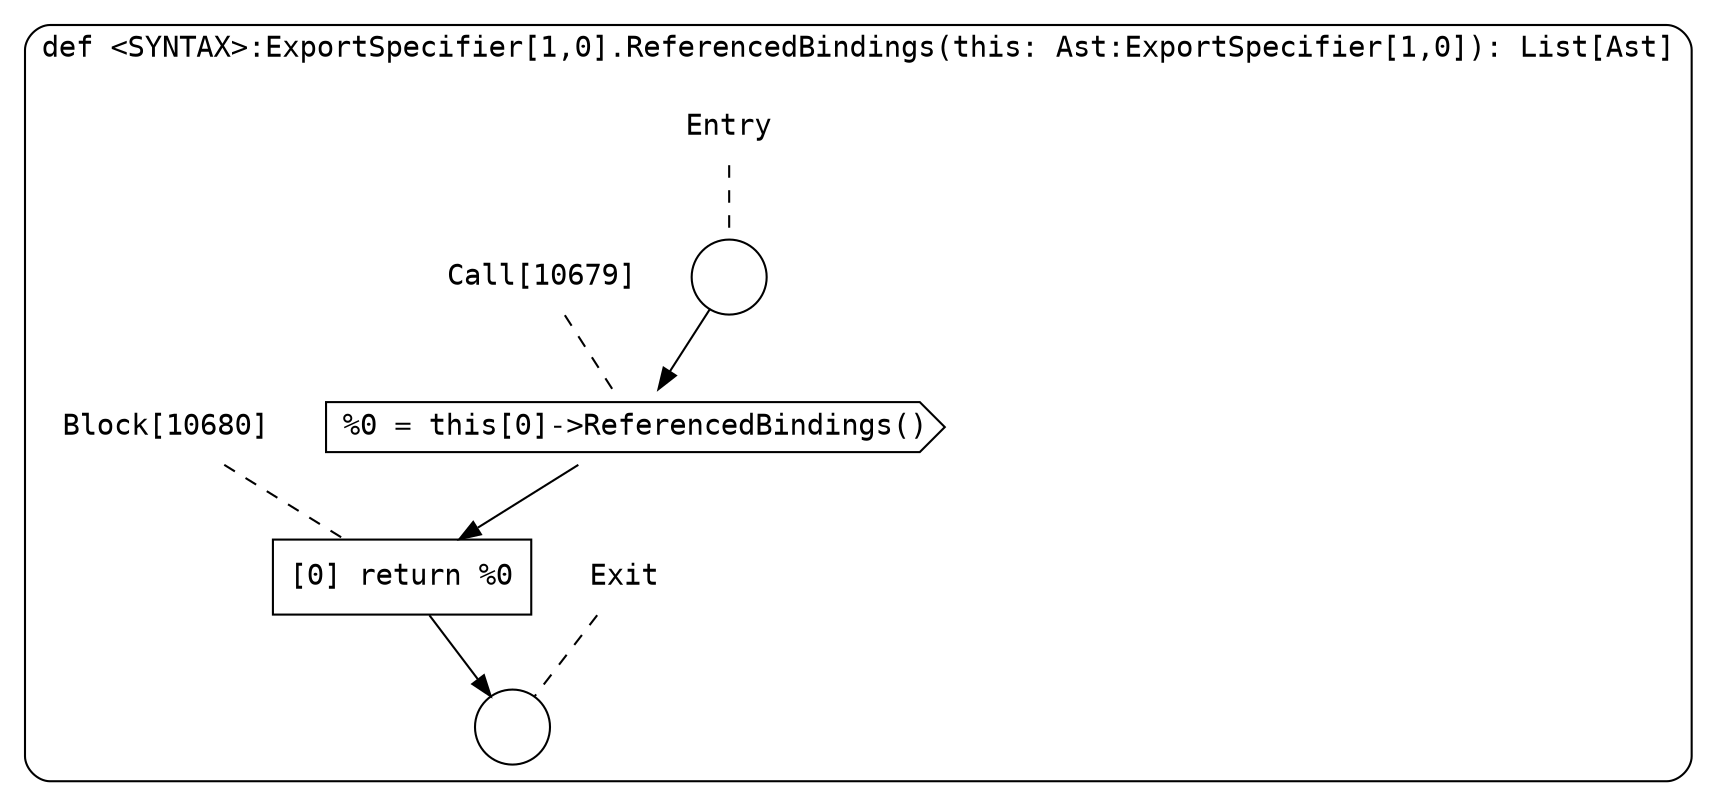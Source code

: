 digraph {
  graph [fontname = "Consolas"]
  node [fontname = "Consolas"]
  edge [fontname = "Consolas"]
  subgraph cluster1972 {
    label = "def <SYNTAX>:ExportSpecifier[1,0].ReferencedBindings(this: Ast:ExportSpecifier[1,0]): List[Ast]"
    style = rounded
    cluster1972_entry_name [shape=none, label=<<font color="black">Entry</font>>]
    cluster1972_entry_name -> cluster1972_entry [arrowhead=none, color="black", style=dashed]
    cluster1972_entry [shape=circle label=" " color="black" fillcolor="white" style=filled]
    cluster1972_entry -> node10679 [color="black"]
    cluster1972_exit_name [shape=none, label=<<font color="black">Exit</font>>]
    cluster1972_exit_name -> cluster1972_exit [arrowhead=none, color="black", style=dashed]
    cluster1972_exit [shape=circle label=" " color="black" fillcolor="white" style=filled]
    node10679_name [shape=none, label=<<font color="black">Call[10679]</font>>]
    node10679_name -> node10679 [arrowhead=none, color="black", style=dashed]
    node10679 [shape=cds, label=<<font color="black">%0 = this[0]-&gt;ReferencedBindings()</font>> color="black" fillcolor="white", style=filled]
    node10679 -> node10680 [color="black"]
    node10680_name [shape=none, label=<<font color="black">Block[10680]</font>>]
    node10680_name -> node10680 [arrowhead=none, color="black", style=dashed]
    node10680 [shape=box, label=<<font color="black">[0] return %0<BR ALIGN="LEFT"/></font>> color="black" fillcolor="white", style=filled]
    node10680 -> cluster1972_exit [color="black"]
  }
}